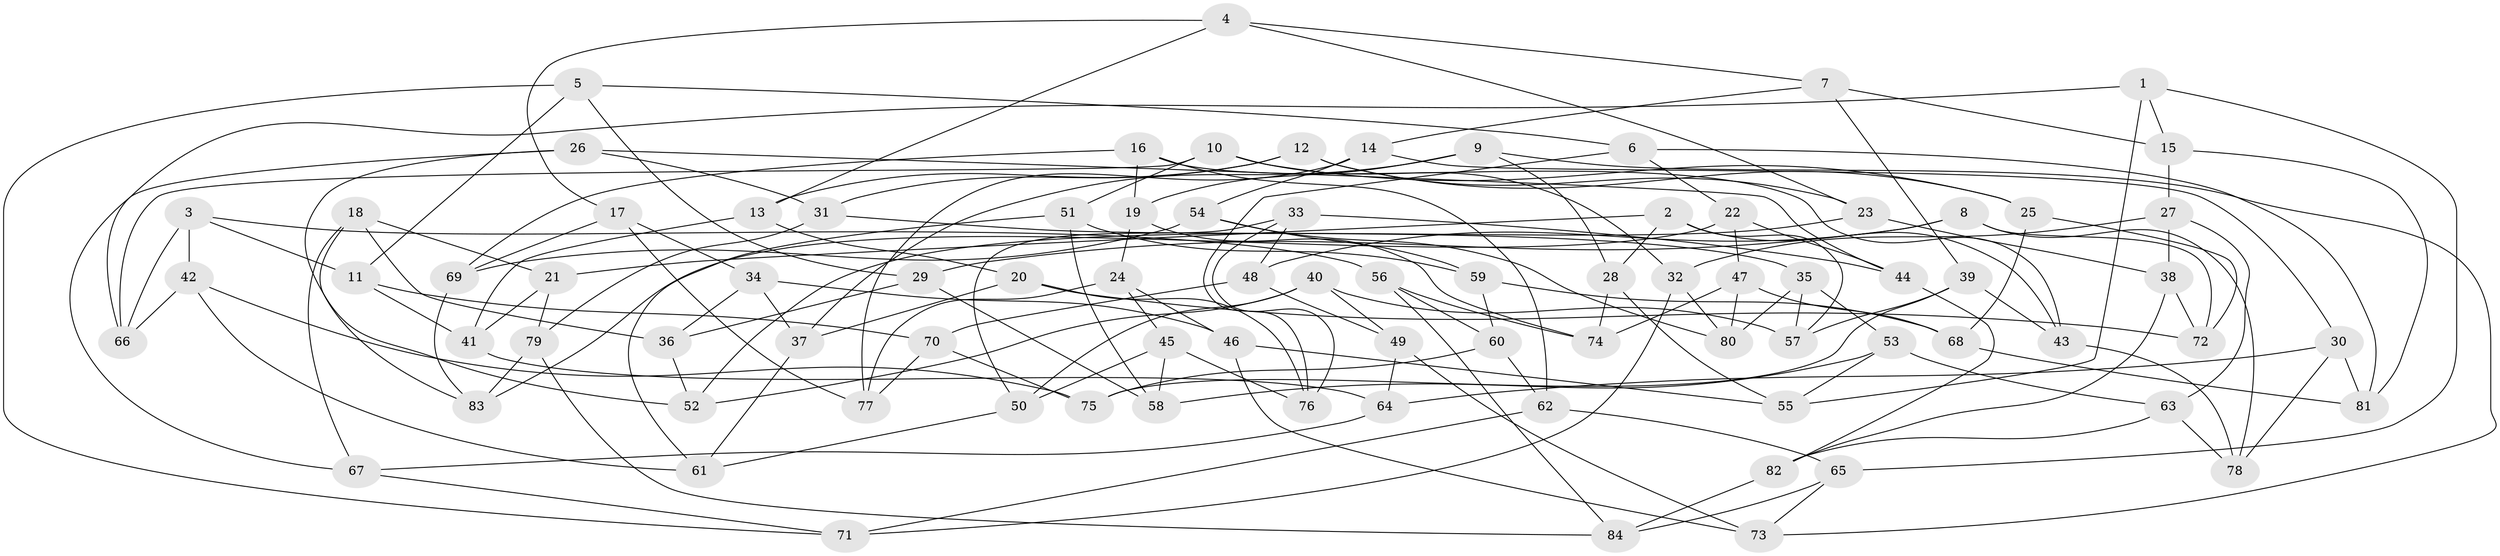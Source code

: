 // coarse degree distribution, {5: 0.14, 6: 0.54, 4: 0.3, 3: 0.02}
// Generated by graph-tools (version 1.1) at 2025/38/03/04/25 23:38:14]
// undirected, 84 vertices, 168 edges
graph export_dot {
  node [color=gray90,style=filled];
  1;
  2;
  3;
  4;
  5;
  6;
  7;
  8;
  9;
  10;
  11;
  12;
  13;
  14;
  15;
  16;
  17;
  18;
  19;
  20;
  21;
  22;
  23;
  24;
  25;
  26;
  27;
  28;
  29;
  30;
  31;
  32;
  33;
  34;
  35;
  36;
  37;
  38;
  39;
  40;
  41;
  42;
  43;
  44;
  45;
  46;
  47;
  48;
  49;
  50;
  51;
  52;
  53;
  54;
  55;
  56;
  57;
  58;
  59;
  60;
  61;
  62;
  63;
  64;
  65;
  66;
  67;
  68;
  69;
  70;
  71;
  72;
  73;
  74;
  75;
  76;
  77;
  78;
  79;
  80;
  81;
  82;
  83;
  84;
  1 -- 65;
  1 -- 15;
  1 -- 66;
  1 -- 55;
  2 -- 43;
  2 -- 57;
  2 -- 28;
  2 -- 21;
  3 -- 56;
  3 -- 66;
  3 -- 42;
  3 -- 11;
  4 -- 13;
  4 -- 23;
  4 -- 17;
  4 -- 7;
  5 -- 29;
  5 -- 71;
  5 -- 11;
  5 -- 6;
  6 -- 81;
  6 -- 22;
  6 -- 76;
  7 -- 39;
  7 -- 15;
  7 -- 14;
  8 -- 48;
  8 -- 29;
  8 -- 72;
  8 -- 78;
  9 -- 19;
  9 -- 37;
  9 -- 28;
  9 -- 73;
  10 -- 51;
  10 -- 32;
  10 -- 66;
  10 -- 25;
  11 -- 70;
  11 -- 41;
  12 -- 23;
  12 -- 31;
  12 -- 25;
  12 -- 13;
  13 -- 41;
  13 -- 20;
  14 -- 30;
  14 -- 77;
  14 -- 54;
  15 -- 81;
  15 -- 27;
  16 -- 43;
  16 -- 62;
  16 -- 69;
  16 -- 19;
  17 -- 77;
  17 -- 34;
  17 -- 69;
  18 -- 83;
  18 -- 36;
  18 -- 67;
  18 -- 21;
  19 -- 74;
  19 -- 24;
  20 -- 72;
  20 -- 76;
  20 -- 37;
  21 -- 79;
  21 -- 41;
  22 -- 44;
  22 -- 83;
  22 -- 47;
  23 -- 38;
  23 -- 52;
  24 -- 46;
  24 -- 77;
  24 -- 45;
  25 -- 72;
  25 -- 68;
  26 -- 31;
  26 -- 67;
  26 -- 44;
  26 -- 52;
  27 -- 63;
  27 -- 38;
  27 -- 32;
  28 -- 55;
  28 -- 74;
  29 -- 58;
  29 -- 36;
  30 -- 64;
  30 -- 81;
  30 -- 78;
  31 -- 79;
  31 -- 35;
  32 -- 80;
  32 -- 71;
  33 -- 50;
  33 -- 48;
  33 -- 44;
  33 -- 76;
  34 -- 36;
  34 -- 37;
  34 -- 46;
  35 -- 57;
  35 -- 80;
  35 -- 53;
  36 -- 52;
  37 -- 61;
  38 -- 82;
  38 -- 72;
  39 -- 57;
  39 -- 43;
  39 -- 75;
  40 -- 50;
  40 -- 52;
  40 -- 49;
  40 -- 57;
  41 -- 64;
  42 -- 61;
  42 -- 66;
  42 -- 75;
  43 -- 78;
  44 -- 82;
  45 -- 58;
  45 -- 50;
  45 -- 76;
  46 -- 73;
  46 -- 55;
  47 -- 80;
  47 -- 68;
  47 -- 74;
  48 -- 49;
  48 -- 70;
  49 -- 73;
  49 -- 64;
  50 -- 61;
  51 -- 61;
  51 -- 58;
  51 -- 59;
  53 -- 58;
  53 -- 55;
  53 -- 63;
  54 -- 69;
  54 -- 80;
  54 -- 59;
  56 -- 84;
  56 -- 60;
  56 -- 74;
  59 -- 60;
  59 -- 68;
  60 -- 62;
  60 -- 75;
  62 -- 65;
  62 -- 71;
  63 -- 78;
  63 -- 82;
  64 -- 67;
  65 -- 73;
  65 -- 84;
  67 -- 71;
  68 -- 81;
  69 -- 83;
  70 -- 77;
  70 -- 75;
  79 -- 83;
  79 -- 84;
  82 -- 84;
}
